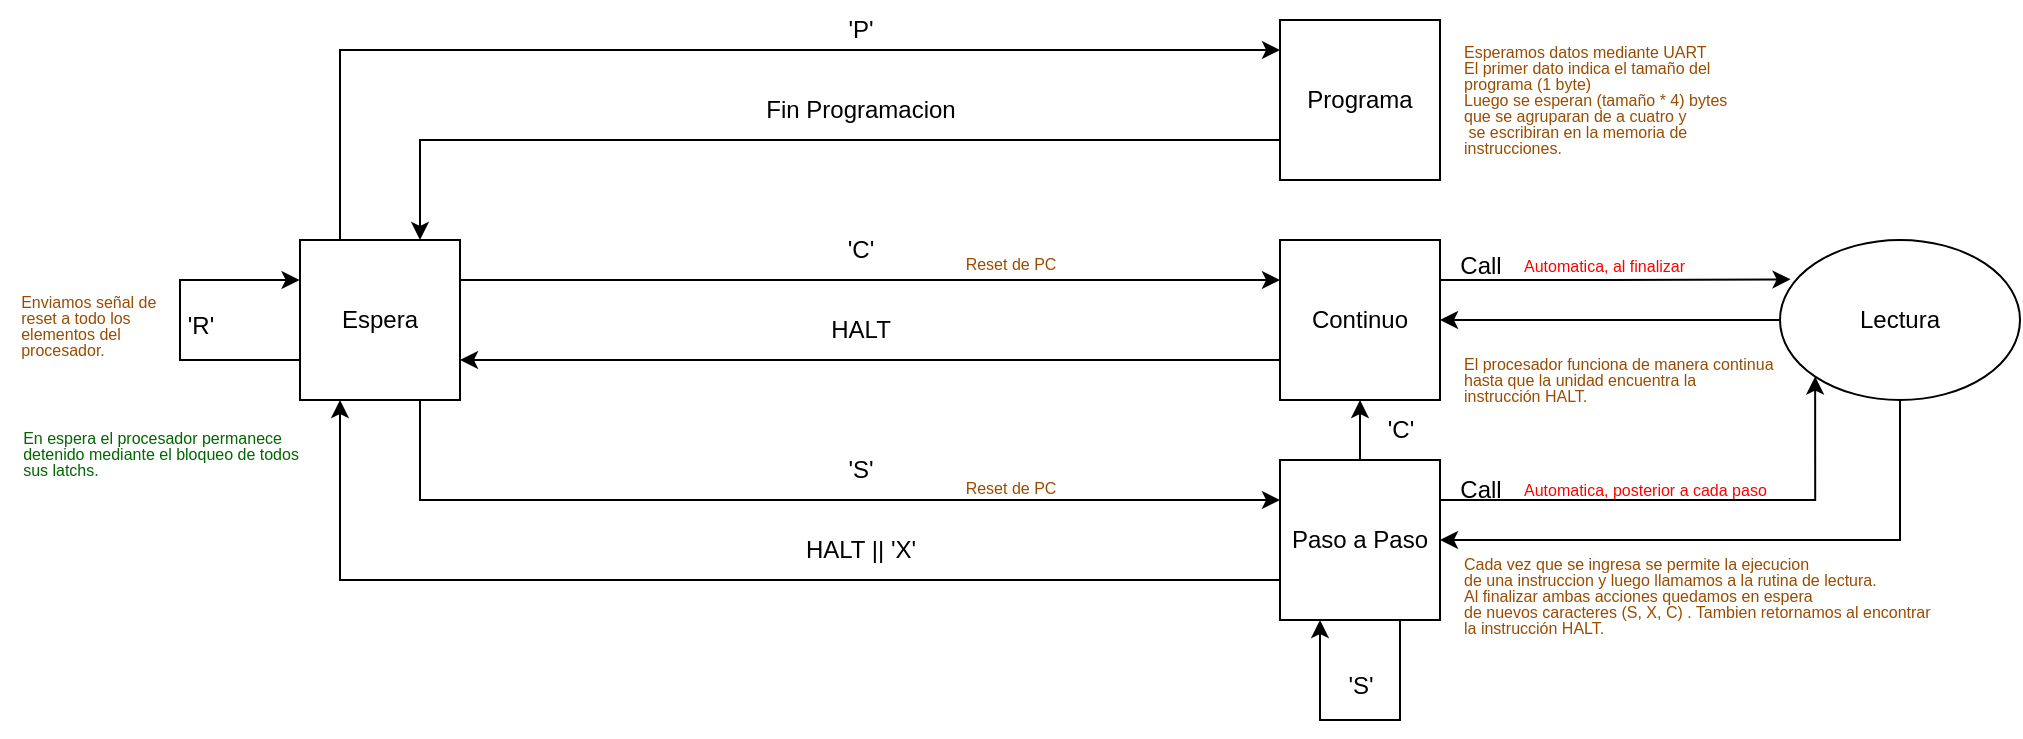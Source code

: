 <mxfile version="21.6.3" type="google">
  <diagram name="Página-1" id="mOlsG_dAmPLmRDx9s0Sd">
    <mxGraphModel grid="0" page="1" gridSize="10" guides="1" tooltips="1" connect="1" arrows="1" fold="1" pageScale="1" pageWidth="1169" pageHeight="1654" math="0" shadow="0">
      <root>
        <mxCell id="0" />
        <mxCell id="1" parent="0" />
        <mxCell id="hVtGGGxQJ00hFoBdWUgy-9" style="edgeStyle=orthogonalEdgeStyle;rounded=0;orthogonalLoop=1;jettySize=auto;html=1;exitX=0.25;exitY=0;exitDx=0;exitDy=0;" edge="1" parent="1" source="hVtGGGxQJ00hFoBdWUgy-1">
          <mxGeometry relative="1" as="geometry">
            <mxPoint x="670" y="405" as="targetPoint" />
            <Array as="points">
              <mxPoint x="200" y="405" />
            </Array>
          </mxGeometry>
        </mxCell>
        <mxCell id="hVtGGGxQJ00hFoBdWUgy-13" style="edgeStyle=orthogonalEdgeStyle;rounded=0;orthogonalLoop=1;jettySize=auto;html=1;exitX=1;exitY=0.25;exitDx=0;exitDy=0;entryX=0;entryY=0.25;entryDx=0;entryDy=0;" edge="1" parent="1" source="hVtGGGxQJ00hFoBdWUgy-1" target="hVtGGGxQJ00hFoBdWUgy-4">
          <mxGeometry relative="1" as="geometry" />
        </mxCell>
        <mxCell id="hVtGGGxQJ00hFoBdWUgy-18" style="edgeStyle=orthogonalEdgeStyle;rounded=0;orthogonalLoop=1;jettySize=auto;html=1;exitX=0.75;exitY=1;exitDx=0;exitDy=0;entryX=0;entryY=0.25;entryDx=0;entryDy=0;" edge="1" parent="1" source="hVtGGGxQJ00hFoBdWUgy-1" target="hVtGGGxQJ00hFoBdWUgy-5">
          <mxGeometry relative="1" as="geometry" />
        </mxCell>
        <mxCell id="hVtGGGxQJ00hFoBdWUgy-36" style="edgeStyle=orthogonalEdgeStyle;rounded=0;orthogonalLoop=1;jettySize=auto;html=1;exitX=0;exitY=0.75;exitDx=0;exitDy=0;" edge="1" parent="1" source="hVtGGGxQJ00hFoBdWUgy-1">
          <mxGeometry relative="1" as="geometry">
            <mxPoint x="179.793" y="520" as="targetPoint" />
            <Array as="points">
              <mxPoint x="120" y="560" />
              <mxPoint x="120" y="520" />
            </Array>
          </mxGeometry>
        </mxCell>
        <mxCell id="hVtGGGxQJ00hFoBdWUgy-1" value="Espera" style="whiteSpace=wrap;html=1;aspect=fixed;" vertex="1" parent="1">
          <mxGeometry x="180" y="500" width="80" height="80" as="geometry" />
        </mxCell>
        <mxCell id="hVtGGGxQJ00hFoBdWUgy-10" style="edgeStyle=orthogonalEdgeStyle;rounded=0;orthogonalLoop=1;jettySize=auto;html=1;exitX=0;exitY=0.75;exitDx=0;exitDy=0;entryX=0.75;entryY=0;entryDx=0;entryDy=0;" edge="1" parent="1" source="hVtGGGxQJ00hFoBdWUgy-2" target="hVtGGGxQJ00hFoBdWUgy-1">
          <mxGeometry relative="1" as="geometry">
            <Array as="points">
              <mxPoint x="240" y="450" />
            </Array>
          </mxGeometry>
        </mxCell>
        <mxCell id="hVtGGGxQJ00hFoBdWUgy-2" value="Programa" style="whiteSpace=wrap;html=1;aspect=fixed;" vertex="1" parent="1">
          <mxGeometry x="670" y="390" width="80" height="80" as="geometry" />
        </mxCell>
        <mxCell id="hVtGGGxQJ00hFoBdWUgy-14" style="edgeStyle=orthogonalEdgeStyle;rounded=0;orthogonalLoop=1;jettySize=auto;html=1;exitX=0;exitY=0.75;exitDx=0;exitDy=0;entryX=1;entryY=0.75;entryDx=0;entryDy=0;" edge="1" parent="1" source="hVtGGGxQJ00hFoBdWUgy-4" target="hVtGGGxQJ00hFoBdWUgy-1">
          <mxGeometry relative="1" as="geometry" />
        </mxCell>
        <mxCell id="hVtGGGxQJ00hFoBdWUgy-24" style="edgeStyle=orthogonalEdgeStyle;rounded=0;orthogonalLoop=1;jettySize=auto;html=1;exitX=1;exitY=0.25;exitDx=0;exitDy=0;entryX=0.044;entryY=0.246;entryDx=0;entryDy=0;entryPerimeter=0;" edge="1" parent="1" source="hVtGGGxQJ00hFoBdWUgy-4" target="hVtGGGxQJ00hFoBdWUgy-22">
          <mxGeometry relative="1" as="geometry" />
        </mxCell>
        <mxCell id="hVtGGGxQJ00hFoBdWUgy-4" value="Continuo" style="whiteSpace=wrap;html=1;aspect=fixed;" vertex="1" parent="1">
          <mxGeometry x="670" y="500" width="80" height="80" as="geometry" />
        </mxCell>
        <mxCell id="hVtGGGxQJ00hFoBdWUgy-19" style="edgeStyle=orthogonalEdgeStyle;rounded=0;orthogonalLoop=1;jettySize=auto;html=1;exitX=0;exitY=0.75;exitDx=0;exitDy=0;entryX=0.25;entryY=1;entryDx=0;entryDy=0;" edge="1" parent="1" source="hVtGGGxQJ00hFoBdWUgy-5" target="hVtGGGxQJ00hFoBdWUgy-1">
          <mxGeometry relative="1" as="geometry" />
        </mxCell>
        <mxCell id="hVtGGGxQJ00hFoBdWUgy-26" style="edgeStyle=orthogonalEdgeStyle;rounded=0;orthogonalLoop=1;jettySize=auto;html=1;exitX=1;exitY=0.25;exitDx=0;exitDy=0;entryX=0;entryY=1;entryDx=0;entryDy=0;" edge="1" parent="1" source="hVtGGGxQJ00hFoBdWUgy-5" target="hVtGGGxQJ00hFoBdWUgy-22">
          <mxGeometry relative="1" as="geometry" />
        </mxCell>
        <mxCell id="hVtGGGxQJ00hFoBdWUgy-30" style="edgeStyle=orthogonalEdgeStyle;rounded=0;orthogonalLoop=1;jettySize=auto;html=1;exitX=0.5;exitY=0;exitDx=0;exitDy=0;entryX=0.5;entryY=1;entryDx=0;entryDy=0;" edge="1" parent="1" source="hVtGGGxQJ00hFoBdWUgy-5" target="hVtGGGxQJ00hFoBdWUgy-4">
          <mxGeometry relative="1" as="geometry" />
        </mxCell>
        <mxCell id="hVtGGGxQJ00hFoBdWUgy-5" value="Paso a Paso" style="whiteSpace=wrap;html=1;aspect=fixed;" vertex="1" parent="1">
          <mxGeometry x="670" y="610" width="80" height="80" as="geometry" />
        </mxCell>
        <mxCell id="hVtGGGxQJ00hFoBdWUgy-8" value="&#39;P&#39;" style="text;html=1;align=center;verticalAlign=middle;resizable=0;points=[];autosize=1;strokeColor=none;fillColor=none;" vertex="1" parent="1">
          <mxGeometry x="440" y="380" width="40" height="30" as="geometry" />
        </mxCell>
        <mxCell id="hVtGGGxQJ00hFoBdWUgy-11" value="Fin Programacion" style="text;html=1;align=center;verticalAlign=middle;resizable=0;points=[];autosize=1;strokeColor=none;fillColor=none;" vertex="1" parent="1">
          <mxGeometry x="400" y="420" width="120" height="30" as="geometry" />
        </mxCell>
        <mxCell id="hVtGGGxQJ00hFoBdWUgy-16" value="&#39;C&#39;" style="text;html=1;align=center;verticalAlign=middle;resizable=0;points=[];autosize=1;strokeColor=none;fillColor=none;" vertex="1" parent="1">
          <mxGeometry x="440" y="490" width="40" height="30" as="geometry" />
        </mxCell>
        <mxCell id="hVtGGGxQJ00hFoBdWUgy-17" value="HALT" style="text;html=1;align=center;verticalAlign=middle;resizable=0;points=[];autosize=1;strokeColor=none;fillColor=none;" vertex="1" parent="1">
          <mxGeometry x="435" y="530" width="50" height="30" as="geometry" />
        </mxCell>
        <mxCell id="hVtGGGxQJ00hFoBdWUgy-20" value="&#39;S&#39;" style="text;html=1;align=center;verticalAlign=middle;resizable=0;points=[];autosize=1;strokeColor=none;fillColor=none;" vertex="1" parent="1">
          <mxGeometry x="440" y="600" width="40" height="30" as="geometry" />
        </mxCell>
        <mxCell id="hVtGGGxQJ00hFoBdWUgy-21" value="HALT || &#39;X&#39;" style="text;html=1;align=center;verticalAlign=middle;resizable=0;points=[];autosize=1;strokeColor=none;fillColor=none;" vertex="1" parent="1">
          <mxGeometry x="420" y="640" width="80" height="30" as="geometry" />
        </mxCell>
        <mxCell id="hVtGGGxQJ00hFoBdWUgy-25" style="edgeStyle=orthogonalEdgeStyle;rounded=0;orthogonalLoop=1;jettySize=auto;html=1;exitX=0;exitY=0.5;exitDx=0;exitDy=0;entryX=1;entryY=0.5;entryDx=0;entryDy=0;" edge="1" parent="1" source="hVtGGGxQJ00hFoBdWUgy-22" target="hVtGGGxQJ00hFoBdWUgy-4">
          <mxGeometry relative="1" as="geometry" />
        </mxCell>
        <mxCell id="hVtGGGxQJ00hFoBdWUgy-27" style="edgeStyle=orthogonalEdgeStyle;rounded=0;orthogonalLoop=1;jettySize=auto;html=1;exitX=0.5;exitY=1;exitDx=0;exitDy=0;entryX=1;entryY=0.5;entryDx=0;entryDy=0;" edge="1" parent="1" source="hVtGGGxQJ00hFoBdWUgy-22" target="hVtGGGxQJ00hFoBdWUgy-5">
          <mxGeometry relative="1" as="geometry" />
        </mxCell>
        <mxCell id="hVtGGGxQJ00hFoBdWUgy-22" value="Lectura" style="ellipse;whiteSpace=wrap;html=1;" vertex="1" parent="1">
          <mxGeometry x="920" y="500" width="120" height="80" as="geometry" />
        </mxCell>
        <mxCell id="hVtGGGxQJ00hFoBdWUgy-28" value="Call" style="text;html=1;align=center;verticalAlign=middle;resizable=0;points=[];autosize=1;strokeColor=none;fillColor=none;" vertex="1" parent="1">
          <mxGeometry x="750" y="498" width="40" height="30" as="geometry" />
        </mxCell>
        <mxCell id="hVtGGGxQJ00hFoBdWUgy-31" value="&#39;C&#39;" style="text;html=1;align=center;verticalAlign=middle;resizable=0;points=[];autosize=1;strokeColor=none;fillColor=none;" vertex="1" parent="1">
          <mxGeometry x="710" y="580" width="40" height="30" as="geometry" />
        </mxCell>
        <mxCell id="hVtGGGxQJ00hFoBdWUgy-32" value="Call" style="text;html=1;align=center;verticalAlign=middle;resizable=0;points=[];autosize=1;strokeColor=none;fillColor=none;" vertex="1" parent="1">
          <mxGeometry x="750" y="610" width="40" height="30" as="geometry" />
        </mxCell>
        <mxCell id="hVtGGGxQJ00hFoBdWUgy-33" style="edgeStyle=orthogonalEdgeStyle;rounded=0;orthogonalLoop=1;jettySize=auto;html=1;exitX=0.75;exitY=1;exitDx=0;exitDy=0;entryX=0.25;entryY=1;entryDx=0;entryDy=0;" edge="1" parent="1" source="hVtGGGxQJ00hFoBdWUgy-5" target="hVtGGGxQJ00hFoBdWUgy-5">
          <mxGeometry relative="1" as="geometry">
            <Array as="points">
              <mxPoint x="730" y="740" />
              <mxPoint x="690" y="740" />
            </Array>
          </mxGeometry>
        </mxCell>
        <mxCell id="hVtGGGxQJ00hFoBdWUgy-34" value="&#39;S&#39;" style="text;html=1;align=center;verticalAlign=middle;resizable=0;points=[];autosize=1;strokeColor=none;fillColor=none;" vertex="1" parent="1">
          <mxGeometry x="690" y="708" width="40" height="30" as="geometry" />
        </mxCell>
        <mxCell id="hVtGGGxQJ00hFoBdWUgy-37" value="&#39;R&#39;" style="text;html=1;align=center;verticalAlign=middle;resizable=0;points=[];autosize=1;strokeColor=none;fillColor=none;" vertex="1" parent="1">
          <mxGeometry x="110" y="528" width="40" height="30" as="geometry" />
        </mxCell>
        <mxCell id="hVtGGGxQJ00hFoBdWUgy-41" value="&lt;p style=&quot;text-align: justify; line-height: 0%; font-size: 8px;&quot;&gt;&lt;font color=&quot;#994c00&quot;&gt;Enviamos señal de&amp;nbsp;&lt;/font&gt;&lt;/p&gt;&lt;p style=&quot;text-align: justify; line-height: 0%; font-size: 8px;&quot;&gt;&lt;font color=&quot;#994c00&quot;&gt;reset a todo los&amp;nbsp;&lt;/font&gt;&lt;/p&gt;&lt;p style=&quot;text-align: justify; line-height: 0%; font-size: 8px;&quot;&gt;&lt;font color=&quot;#994c00&quot;&gt;elementos del&amp;nbsp;&amp;nbsp;&lt;/font&gt;&lt;/p&gt;&lt;p style=&quot;text-align: justify; line-height: 0%; font-size: 8px;&quot;&gt;&lt;font color=&quot;#994c00&quot;&gt;procesador.&lt;/font&gt;&lt;/p&gt;" style="text;html=1;align=center;verticalAlign=middle;resizable=0;points=[];autosize=1;strokeColor=none;fillColor=none;" vertex="1" parent="1">
          <mxGeometry x="30" y="518" width="90" height="50" as="geometry" />
        </mxCell>
        <mxCell id="hVtGGGxQJ00hFoBdWUgy-42" value="&lt;p style=&quot;text-align: justify; line-height: 0%; font-size: 8px;&quot;&gt;&lt;font color=&quot;#994c00&quot;&gt;Esperamos datos mediante UART&lt;/font&gt;&lt;/p&gt;&lt;p style=&quot;text-align: justify; line-height: 0%; font-size: 8px;&quot;&gt;&lt;font color=&quot;#994c00&quot;&gt;El primer dato indica el tamaño&amp;nbsp;&lt;/font&gt;&lt;span style=&quot;color: rgb(153, 76, 0); background-color: initial;&quot;&gt;del&amp;nbsp;&lt;/span&gt;&lt;/p&gt;&lt;p style=&quot;text-align: justify; line-height: 0%; font-size: 8px;&quot;&gt;&lt;span style=&quot;color: rgb(153, 76, 0); background-color: initial;&quot;&gt;programa (1 byte)&lt;/span&gt;&lt;/p&gt;&lt;p style=&quot;text-align: justify; line-height: 0%; font-size: 8px;&quot;&gt;&lt;span style=&quot;color: rgb(153, 76, 0); background-color: initial;&quot;&gt;Luego se esperan (tamaño * 4) bytes&lt;/span&gt;&lt;/p&gt;&lt;p style=&quot;text-align: justify; line-height: 0%; font-size: 8px;&quot;&gt;&lt;span style=&quot;color: rgb(153, 76, 0); background-color: initial;&quot;&gt;que se agruparan de a cuatro y&amp;nbsp;&lt;/span&gt;&lt;/p&gt;&lt;p style=&quot;text-align: justify; line-height: 0%; font-size: 8px;&quot;&gt;&lt;span style=&quot;color: rgb(153, 76, 0); background-color: initial;&quot;&gt;&amp;nbsp;se escribiran en la memoria de&amp;nbsp;&lt;/span&gt;&lt;/p&gt;&lt;p style=&quot;text-align: justify; line-height: 0%; font-size: 8px;&quot;&gt;&lt;span style=&quot;color: rgb(153, 76, 0); background-color: initial;&quot;&gt;instrucciones.&lt;/span&gt;&lt;/p&gt;" style="text;html=1;align=left;verticalAlign=middle;resizable=0;points=[];autosize=1;strokeColor=none;fillColor=none;" vertex="1" parent="1">
          <mxGeometry x="760" y="390" width="160" height="80" as="geometry" />
        </mxCell>
        <mxCell id="hVtGGGxQJ00hFoBdWUgy-43" value="&lt;p style=&quot;text-align: justify; line-height: 0%; font-size: 8px;&quot;&gt;&lt;font color=&quot;#006600&quot;&gt;En espera el procesador permanece&amp;nbsp;&lt;/font&gt;&lt;/p&gt;&lt;p style=&quot;text-align: justify; line-height: 0%; font-size: 8px;&quot;&gt;&lt;font color=&quot;#006600&quot;&gt;detenido mediante el bloqueo de todos&lt;/font&gt;&lt;/p&gt;&lt;p style=&quot;text-align: justify; line-height: 0%; font-size: 8px;&quot;&gt;&lt;font color=&quot;#006600&quot;&gt;sus latchs.&lt;/font&gt;&lt;/p&gt;" style="text;html=1;align=center;verticalAlign=middle;resizable=0;points=[];autosize=1;strokeColor=none;fillColor=none;" vertex="1" parent="1">
          <mxGeometry x="30" y="582" width="160" height="50" as="geometry" />
        </mxCell>
        <mxCell id="hVtGGGxQJ00hFoBdWUgy-45" value="&lt;p style=&quot;text-align: justify; line-height: 0%; font-size: 8px;&quot;&gt;&lt;font color=&quot;#994c00&quot;&gt;El procesador funciona de manera continua&amp;nbsp;&lt;/font&gt;&lt;/p&gt;&lt;p style=&quot;text-align: justify; line-height: 0%; font-size: 8px;&quot;&gt;&lt;font color=&quot;#994c00&quot;&gt;hasta que la unidad encuentra la&amp;nbsp;&lt;/font&gt;&lt;/p&gt;&lt;p style=&quot;text-align: justify; line-height: 0%; font-size: 8px;&quot;&gt;&lt;font color=&quot;#994c00&quot;&gt;instrucción HALT.&lt;/font&gt;&lt;/p&gt;" style="text;html=1;align=left;verticalAlign=middle;resizable=0;points=[];autosize=1;strokeColor=none;fillColor=none;" vertex="1" parent="1">
          <mxGeometry x="760" y="548" width="175" height="44" as="geometry" />
        </mxCell>
        <mxCell id="hVtGGGxQJ00hFoBdWUgy-46" value="&lt;p style=&quot;text-align: justify; line-height: 0%; font-size: 8px;&quot;&gt;&lt;font color=&quot;#ff0000&quot;&gt;Automatica, al finalizar&lt;/font&gt;&lt;/p&gt;" style="text;html=1;align=left;verticalAlign=middle;resizable=0;points=[];autosize=1;strokeColor=none;fillColor=none;" vertex="1" parent="1">
          <mxGeometry x="790" y="499" width="98" height="28" as="geometry" />
        </mxCell>
        <mxCell id="hVtGGGxQJ00hFoBdWUgy-49" value="&lt;p style=&quot;text-align: justify; line-height: 0%; font-size: 8px;&quot;&gt;&lt;font color=&quot;#ff0000&quot;&gt;Automatica, posterior a cada paso&lt;/font&gt;&lt;/p&gt;" style="text;html=1;align=left;verticalAlign=middle;resizable=0;points=[];autosize=1;strokeColor=none;fillColor=none;" vertex="1" parent="1">
          <mxGeometry x="790" y="611" width="139" height="28" as="geometry" />
        </mxCell>
        <mxCell id="hVtGGGxQJ00hFoBdWUgy-50" value="&lt;p style=&quot;text-align: justify; line-height: 0%; font-size: 8px;&quot;&gt;&lt;span style=&quot;color: rgb(153, 76, 0); background-color: initial;&quot;&gt;Cada vez que se ingresa se permite la ejecucion&lt;/span&gt;&lt;br&gt;&lt;/p&gt;&lt;p style=&quot;text-align: justify; line-height: 0%; font-size: 8px;&quot;&gt;&lt;font color=&quot;#994c00&quot;&gt;de una instruccion&amp;nbsp;&lt;/font&gt;&lt;span style=&quot;color: rgb(153, 76, 0); background-color: initial;&quot;&gt;y luego llamamos a la rutina de lectura.&lt;/span&gt;&lt;/p&gt;&lt;p style=&quot;text-align: justify; line-height: 0%; font-size: 8px;&quot;&gt;&lt;span style=&quot;color: rgb(153, 76, 0); background-color: initial;&quot;&gt;Al finalizar ambas acciones quedamos en espera&lt;/span&gt;&lt;/p&gt;&lt;p style=&quot;text-align: justify; line-height: 0%; font-size: 8px;&quot;&gt;&lt;span style=&quot;color: rgb(153, 76, 0); background-color: initial;&quot;&gt;de nuevos caracteres (S, X, C) . Tambien retornamos al encontrar&lt;/span&gt;&lt;/p&gt;&lt;p style=&quot;text-align: justify; line-height: 0%; font-size: 8px;&quot;&gt;&lt;span style=&quot;color: rgb(153, 76, 0); background-color: initial;&quot;&gt;la instrucción HALT.&lt;/span&gt;&lt;/p&gt;" style="text;html=1;align=left;verticalAlign=middle;resizable=0;points=[];autosize=1;strokeColor=none;fillColor=none;" vertex="1" parent="1">
          <mxGeometry x="760" y="648" width="251" height="60" as="geometry" />
        </mxCell>
        <mxCell id="SZunz6W5l3EEDD2gZK06-1" value="&lt;p style=&quot;text-align: justify; line-height: 0%; font-size: 8px;&quot;&gt;&lt;font color=&quot;#994c00&quot;&gt;Reset de PC&lt;/font&gt;&lt;/p&gt;" style="text;html=1;align=center;verticalAlign=middle;resizable=0;points=[];autosize=1;strokeColor=none;fillColor=none;" vertex="1" parent="1">
          <mxGeometry x="503" y="498" width="63" height="28" as="geometry" />
        </mxCell>
        <mxCell id="SZunz6W5l3EEDD2gZK06-2" value="&lt;p style=&quot;text-align: justify; line-height: 0%; font-size: 8px;&quot;&gt;&lt;font color=&quot;#994c00&quot;&gt;Reset de PC&lt;/font&gt;&lt;/p&gt;" style="text;html=1;align=center;verticalAlign=middle;resizable=0;points=[];autosize=1;strokeColor=none;fillColor=none;" vertex="1" parent="1">
          <mxGeometry x="503" y="610" width="63" height="28" as="geometry" />
        </mxCell>
      </root>
    </mxGraphModel>
  </diagram>
</mxfile>
